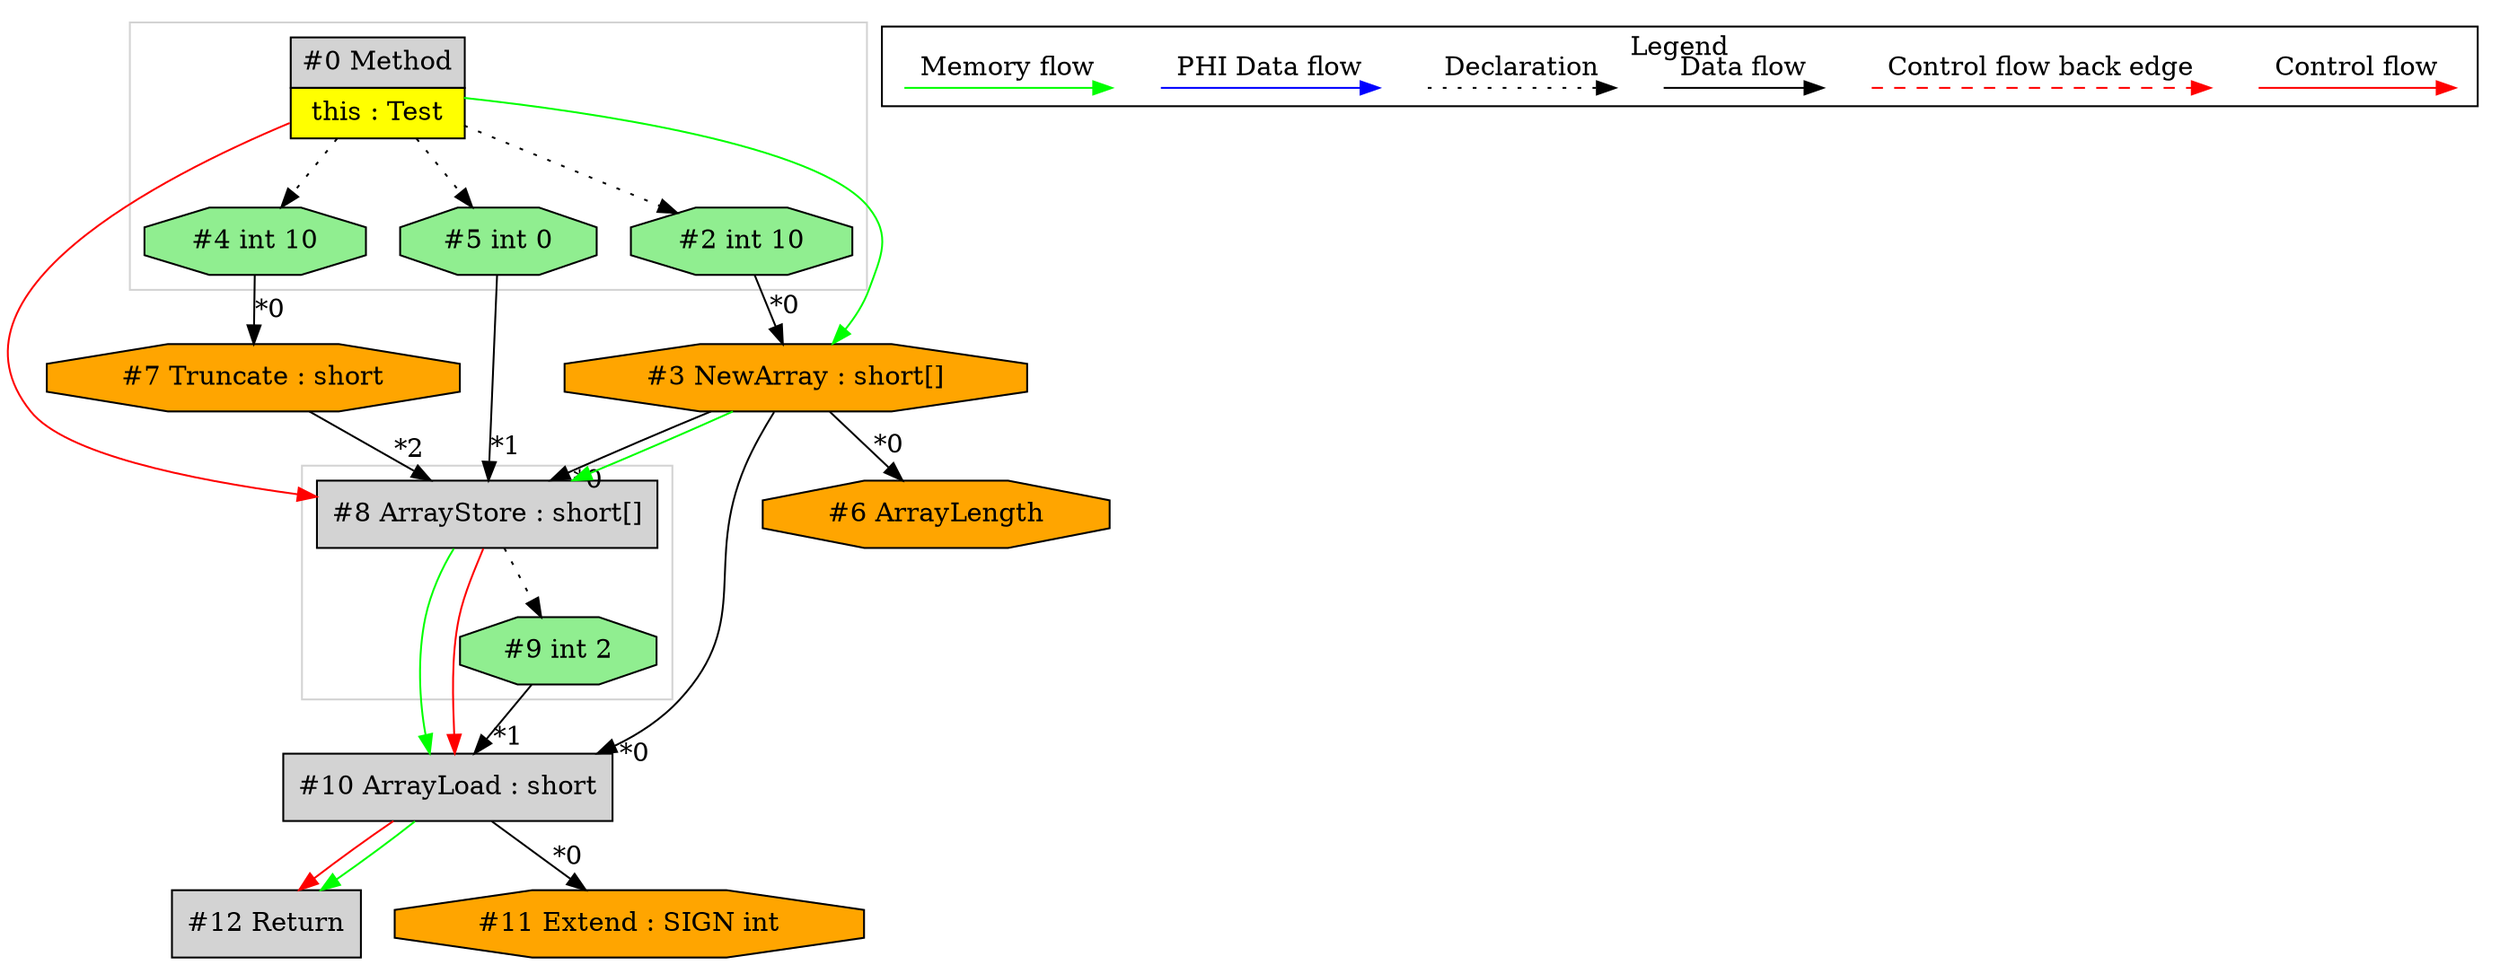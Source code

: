 digraph {
 ordering="in";
 node0[margin="0", label=<<table border="0" cellborder="1" cellspacing="0" cellpadding="5"><tr><td colspan="1">#0 Method</td></tr><tr><td port="prj1" bgcolor="yellow">this : Test</td></tr></table>>,shape=none, fillcolor=lightgrey, style=filled];
 node5[label="#5 int 0",shape=octagon, fillcolor=lightgreen, style=filled];
 node0 -> node5[style=dotted];
 node8[label="#8 ArrayStore : short[]",shape=box, fillcolor=lightgrey, style=filled];
 node3 -> node8[headlabel="*0", labeldistance=2];
 node5 -> node8[headlabel="*1", labeldistance=2];
 node7 -> node8[headlabel="*2", labeldistance=2];
 node3 -> node8[labeldistance=2, color=green, constraint=false];
 node0 -> node8[labeldistance=2, color=red, fontcolor=red];
 node3[label="#3 NewArray : short[]",shape=octagon, fillcolor=orange, style=filled];
 node2 -> node3[headlabel="*0", labeldistance=2];
 node0 -> node3[labeldistance=2, color=green, constraint=false];
 node2[label="#2 int 10",shape=octagon, fillcolor=lightgreen, style=filled];
 node0 -> node2[style=dotted];
 node10[label="#10 ArrayLoad : short",shape=box, fillcolor=lightgrey, style=filled];
 node3 -> node10[headlabel="*0", labeldistance=2];
 node9 -> node10[headlabel="*1", labeldistance=2];
 node8 -> node10[labeldistance=2, color=green, constraint=false];
 node8 -> node10[labeldistance=2, color=red, fontcolor=red];
 node9[label="#9 int 2",shape=octagon, fillcolor=lightgreen, style=filled];
 node8 -> node9[style=dotted];
 node12[label="#12 Return",shape=box, fillcolor=lightgrey, style=filled];
 node10 -> node12[labeldistance=2, color=red, fontcolor=red];
 node10 -> node12[labeldistance=2, color=green, constraint=false];
 node11[label="#11 Extend : SIGN int",shape=octagon, fillcolor=orange, style=filled];
 node10 -> node11[headlabel="*0", labeldistance=2];
 node6[label="#6 ArrayLength",shape=octagon, fillcolor=orange, style=filled];
 node3 -> node6[headlabel="*0", labeldistance=2];
 node7[label="#7 Truncate : short",shape=octagon, fillcolor=orange, style=filled];
 node4 -> node7[headlabel="*0", labeldistance=2];
 node4[label="#4 int 10",shape=octagon, fillcolor=lightgreen, style=filled];
 node0 -> node4[style=dotted];
 subgraph cluster_0 {
  color=lightgray;
  node8;
  node9;
 }
 subgraph cluster_1 {
  color=lightgray;
  node0;
  node2;
  node4;
  node5;
 }
 subgraph cluster_000 {
  label = "Legend";
  node [shape=point]
  {
   rank=same;
   c0 [style = invis];
   c1 [style = invis];
   c2 [style = invis];
   c3 [style = invis];
   d0 [style = invis];
   d1 [style = invis];
   d2 [style = invis];
   d3 [style = invis];
   d4 [style = invis];
   d5 [style = invis];
   d6 [style = invis];
   d7 [style = invis];
  }
  c0 -> c1 [label="Control flow", style=solid, color=red]
  c2 -> c3 [label="Control flow back edge", style=dashed, color=red]
  d0 -> d1 [label="Data flow"]
  d2 -> d3 [label="Declaration", style=dotted]
  d4 -> d5 [label="PHI Data flow", color=blue]
  d6 -> d7 [label="Memory flow", color=green]
 }

}
